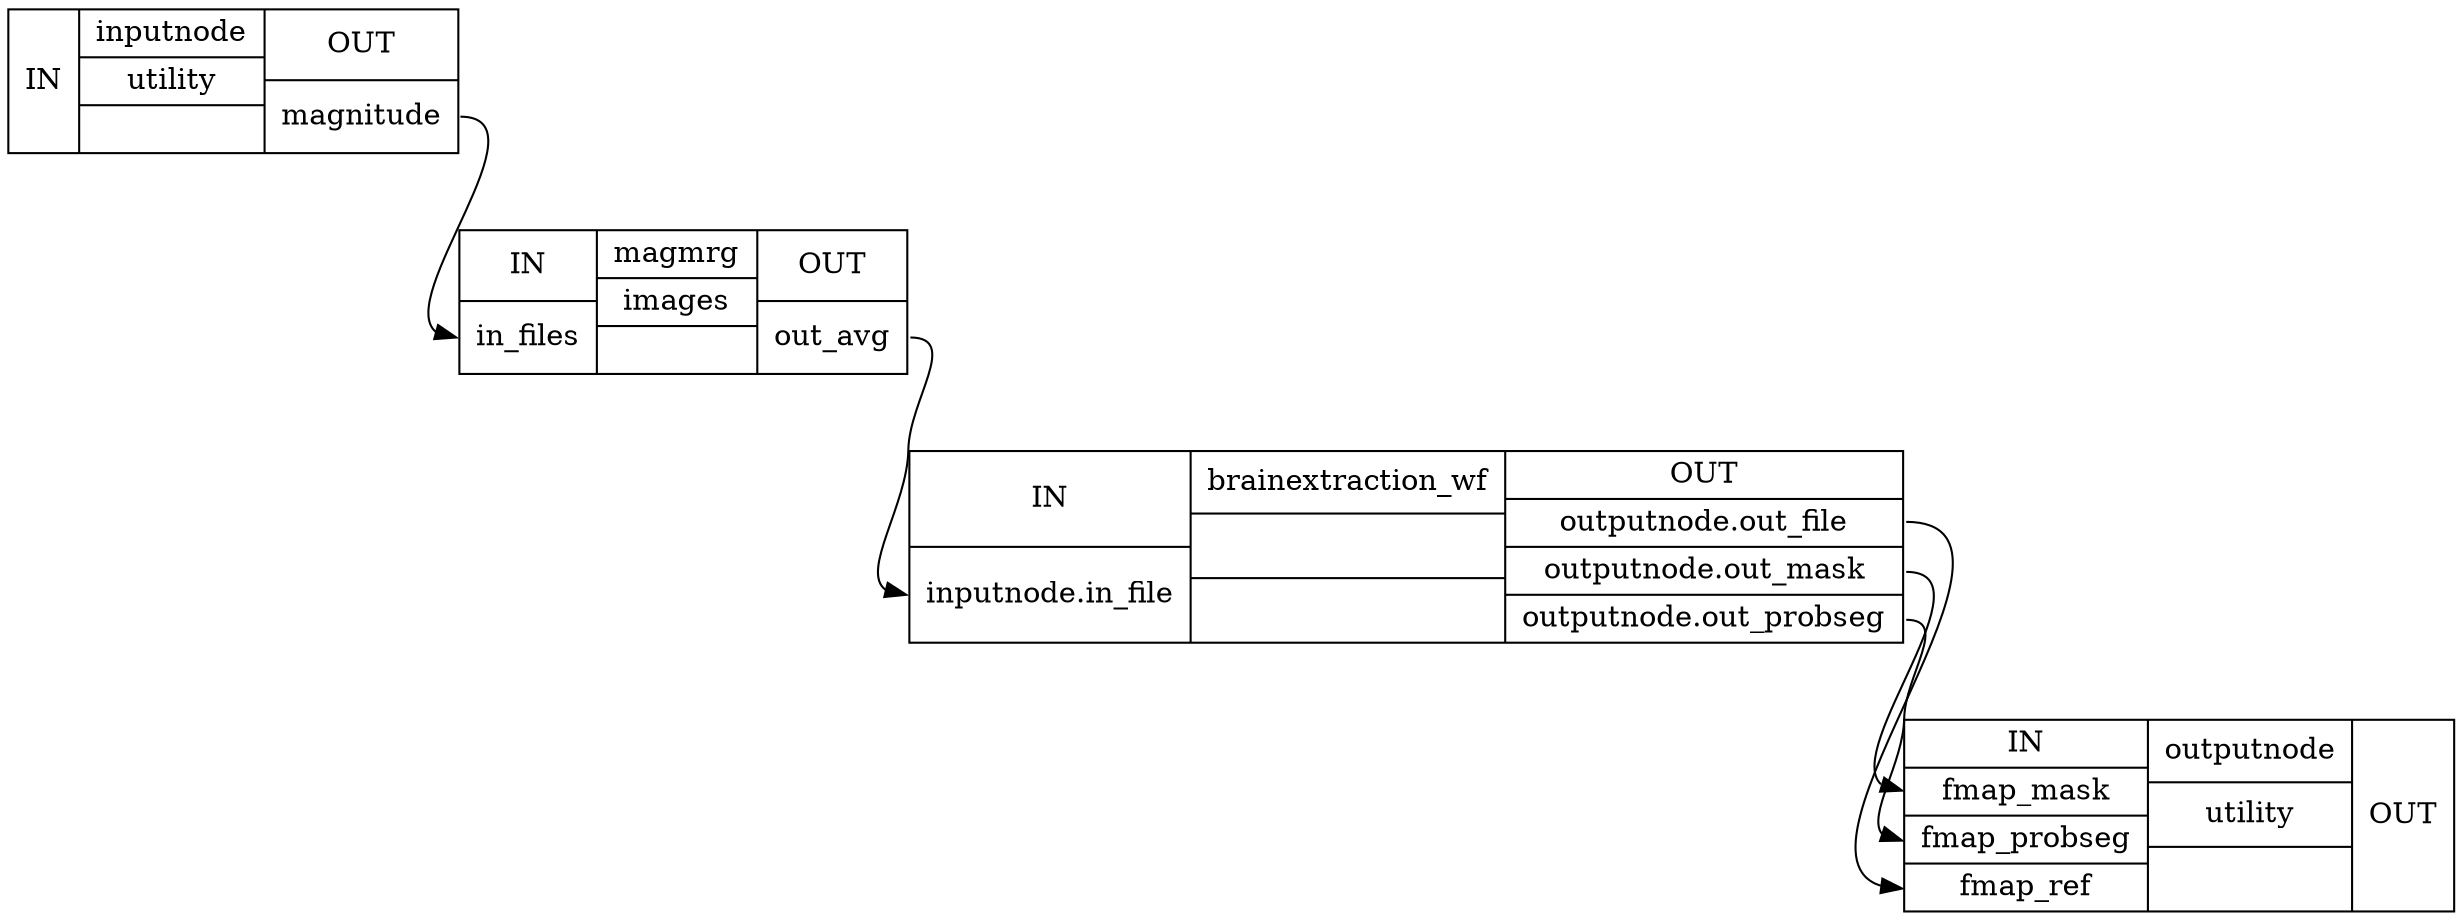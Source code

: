 digraph structs {
node [shape=record];
magnitude_wfinputnode [label="{IN}|{ inputnode | utility |  }|{OUT|<outmagnitude> magnitude}"];
magnitude_wfmagmrg [label="{IN|<ininfiles> in_files}|{ magmrg | images |  }|{OUT|<outoutavg> out_avg}"];
magnitude_wfbrainextraction_wf [label="{IN|<ininputnodeinfile> inputnode.in_file}|{ brainextraction_wf |  |  }|{OUT|<outoutputnodeoutfile> outputnode.out_file|<outoutputnodeoutmask> outputnode.out_mask|<outoutputnodeoutprobseg> outputnode.out_probseg}"];
magnitude_wfoutputnode [label="{IN|<infmapmask> fmap_mask|<infmapprobseg> fmap_probseg|<infmapref> fmap_ref}|{ outputnode | utility |  }|{OUT}"];
magnitude_wfbrainextraction_wf:outoutputnodeoutfile:e -> magnitude_wfoutputnode:infmapref:w;
magnitude_wfbrainextraction_wf:outoutputnodeoutmask:e -> magnitude_wfoutputnode:infmapmask:w;
magnitude_wfbrainextraction_wf:outoutputnodeoutprobseg:e -> magnitude_wfoutputnode:infmapprobseg:w;
magnitude_wfinputnode:outmagnitude:e -> magnitude_wfmagmrg:ininfiles:w;
magnitude_wfmagmrg:outoutavg:e -> magnitude_wfbrainextraction_wf:ininputnodeinfile:w;
}